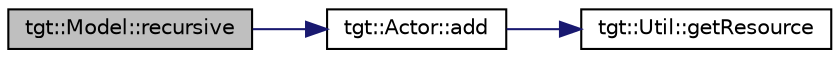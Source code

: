 digraph "tgt::Model::recursive"
{
 // LATEX_PDF_SIZE
  edge [fontname="Helvetica",fontsize="10",labelfontname="Helvetica",labelfontsize="10"];
  node [fontname="Helvetica",fontsize="10",shape=record];
  rankdir="LR";
  Node1 [label="tgt::Model::recursive",height=0.2,width=0.4,color="black", fillcolor="grey75", style="filled", fontcolor="black",tooltip=" "];
  Node1 -> Node2 [color="midnightblue",fontsize="10",style="solid",fontname="Helvetica"];
  Node2 [label="tgt::Actor::add",height=0.2,width=0.4,color="black", fillcolor="white", style="filled",URL="$df/dd7/namespacetgt_1_1_actor.html#a816b60d2cc57a64b05c81541779c3b35",tooltip=" "];
  Node2 -> Node3 [color="midnightblue",fontsize="10",style="solid",fontname="Helvetica"];
  Node3 [label="tgt::Util::getResource",height=0.2,width=0.4,color="black", fillcolor="white", style="filled",URL="$dd/d64/namespacetgt_1_1_util.html#a4e9af614fd94a21454841dedd4e88257",tooltip=" "];
}
